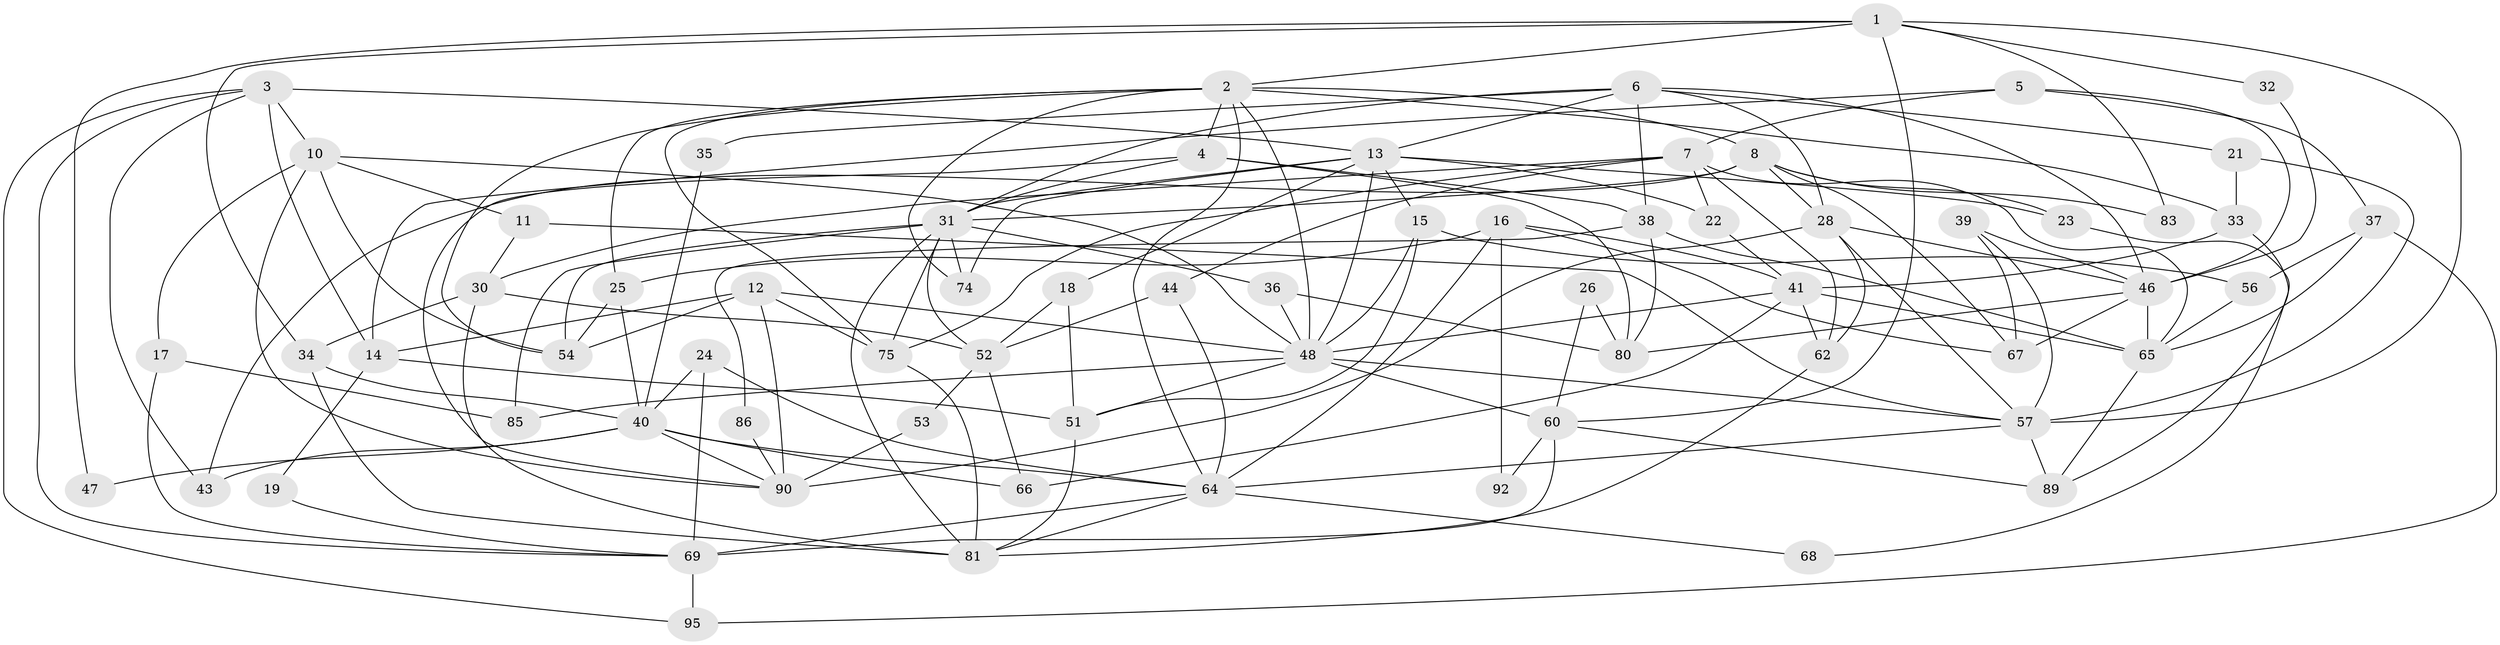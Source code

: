 // original degree distribution, {6: 0.07766990291262135, 4: 0.2815533980582524, 3: 0.23300970873786409, 5: 0.21359223300970873, 7: 0.009708737864077669, 2: 0.1553398058252427, 9: 0.02912621359223301}
// Generated by graph-tools (version 1.1) at 2025/11/02/27/25 16:11:17]
// undirected, 67 vertices, 161 edges
graph export_dot {
graph [start="1"]
  node [color=gray90,style=filled];
  1 [super="+84"];
  2 [super="+98"];
  3 [super="+20"];
  4 [super="+79"];
  5;
  6 [super="+9"];
  7 [super="+61"];
  8 [super="+55"];
  10 [super="+58"];
  11;
  12 [super="+71"];
  13 [super="+27"];
  14 [super="+76"];
  15 [super="+97"];
  16 [super="+45"];
  17 [super="+29"];
  18;
  19;
  21;
  22;
  23;
  24 [super="+63"];
  25;
  26;
  28 [super="+72"];
  30 [super="+99"];
  31 [super="+50"];
  32;
  33 [super="+42"];
  34;
  35;
  36;
  37;
  38 [super="+88"];
  39;
  40 [super="+49"];
  41 [super="+82"];
  43;
  44;
  46 [super="+77"];
  47;
  48 [super="+101"];
  51 [super="+73"];
  52 [super="+70"];
  53;
  54 [super="+59"];
  56;
  57 [super="+78"];
  60 [super="+102"];
  62 [super="+93"];
  64 [super="+87"];
  65 [super="+94"];
  66;
  67;
  68;
  69 [super="+96"];
  74;
  75 [super="+100"];
  80;
  81 [super="+103"];
  83;
  85;
  86;
  89;
  90 [super="+91"];
  92;
  95;
  1 -- 32;
  1 -- 60;
  1 -- 83;
  1 -- 2;
  1 -- 34;
  1 -- 47;
  1 -- 57;
  2 -- 25;
  2 -- 64;
  2 -- 74;
  2 -- 75;
  2 -- 54;
  2 -- 48;
  2 -- 33;
  2 -- 8;
  2 -- 4;
  3 -- 43;
  3 -- 69;
  3 -- 14;
  3 -- 95;
  3 -- 13;
  3 -- 10;
  4 -- 38 [weight=2];
  4 -- 31;
  4 -- 80;
  4 -- 90;
  5 -- 46;
  5 -- 14;
  5 -- 37;
  5 -- 7;
  6 -- 21;
  6 -- 31;
  6 -- 38;
  6 -- 35;
  6 -- 28;
  6 -- 13;
  6 -- 46;
  7 -- 75;
  7 -- 22;
  7 -- 30;
  7 -- 65;
  7 -- 44;
  7 -- 62;
  8 -- 31;
  8 -- 43;
  8 -- 67;
  8 -- 83;
  8 -- 28;
  8 -- 23;
  10 -- 11;
  10 -- 54 [weight=2];
  10 -- 48 [weight=2];
  10 -- 17;
  10 -- 90;
  11 -- 30;
  11 -- 57;
  12 -- 90 [weight=2];
  12 -- 48;
  12 -- 54;
  12 -- 14;
  12 -- 75;
  13 -- 18;
  13 -- 22;
  13 -- 23;
  13 -- 31;
  13 -- 48;
  13 -- 74;
  13 -- 15;
  14 -- 19;
  14 -- 51;
  15 -- 56;
  15 -- 48;
  15 -- 51;
  16 -- 25;
  16 -- 64;
  16 -- 67;
  16 -- 41;
  16 -- 92;
  17 -- 85;
  17 -- 69;
  18 -- 51 [weight=2];
  18 -- 52;
  19 -- 69;
  21 -- 33;
  21 -- 57;
  22 -- 41;
  23 -- 68;
  24 -- 64;
  24 -- 40;
  24 -- 69;
  25 -- 40;
  25 -- 54;
  26 -- 80;
  26 -- 60;
  28 -- 62;
  28 -- 57;
  28 -- 90;
  28 -- 46;
  30 -- 34;
  30 -- 81;
  30 -- 52;
  31 -- 85;
  31 -- 36;
  31 -- 74;
  31 -- 81;
  31 -- 52;
  31 -- 54;
  31 -- 75;
  32 -- 46;
  33 -- 41;
  33 -- 89;
  34 -- 40;
  34 -- 81;
  35 -- 40;
  36 -- 80;
  36 -- 48;
  37 -- 65;
  37 -- 56;
  37 -- 95;
  38 -- 80;
  38 -- 86;
  38 -- 65;
  39 -- 67;
  39 -- 57;
  39 -- 46;
  40 -- 90;
  40 -- 64;
  40 -- 66;
  40 -- 43;
  40 -- 47;
  41 -- 48;
  41 -- 62;
  41 -- 65;
  41 -- 66;
  44 -- 64;
  44 -- 52;
  46 -- 80;
  46 -- 67;
  46 -- 65;
  48 -- 57;
  48 -- 85;
  48 -- 60;
  48 -- 51;
  51 -- 81;
  52 -- 66;
  52 -- 53;
  53 -- 90 [weight=2];
  56 -- 65;
  57 -- 64;
  57 -- 89;
  60 -- 89;
  60 -- 69 [weight=2];
  60 -- 92;
  62 -- 81;
  64 -- 68;
  64 -- 81;
  64 -- 69;
  65 -- 89;
  69 -- 95;
  75 -- 81;
  86 -- 90;
}
